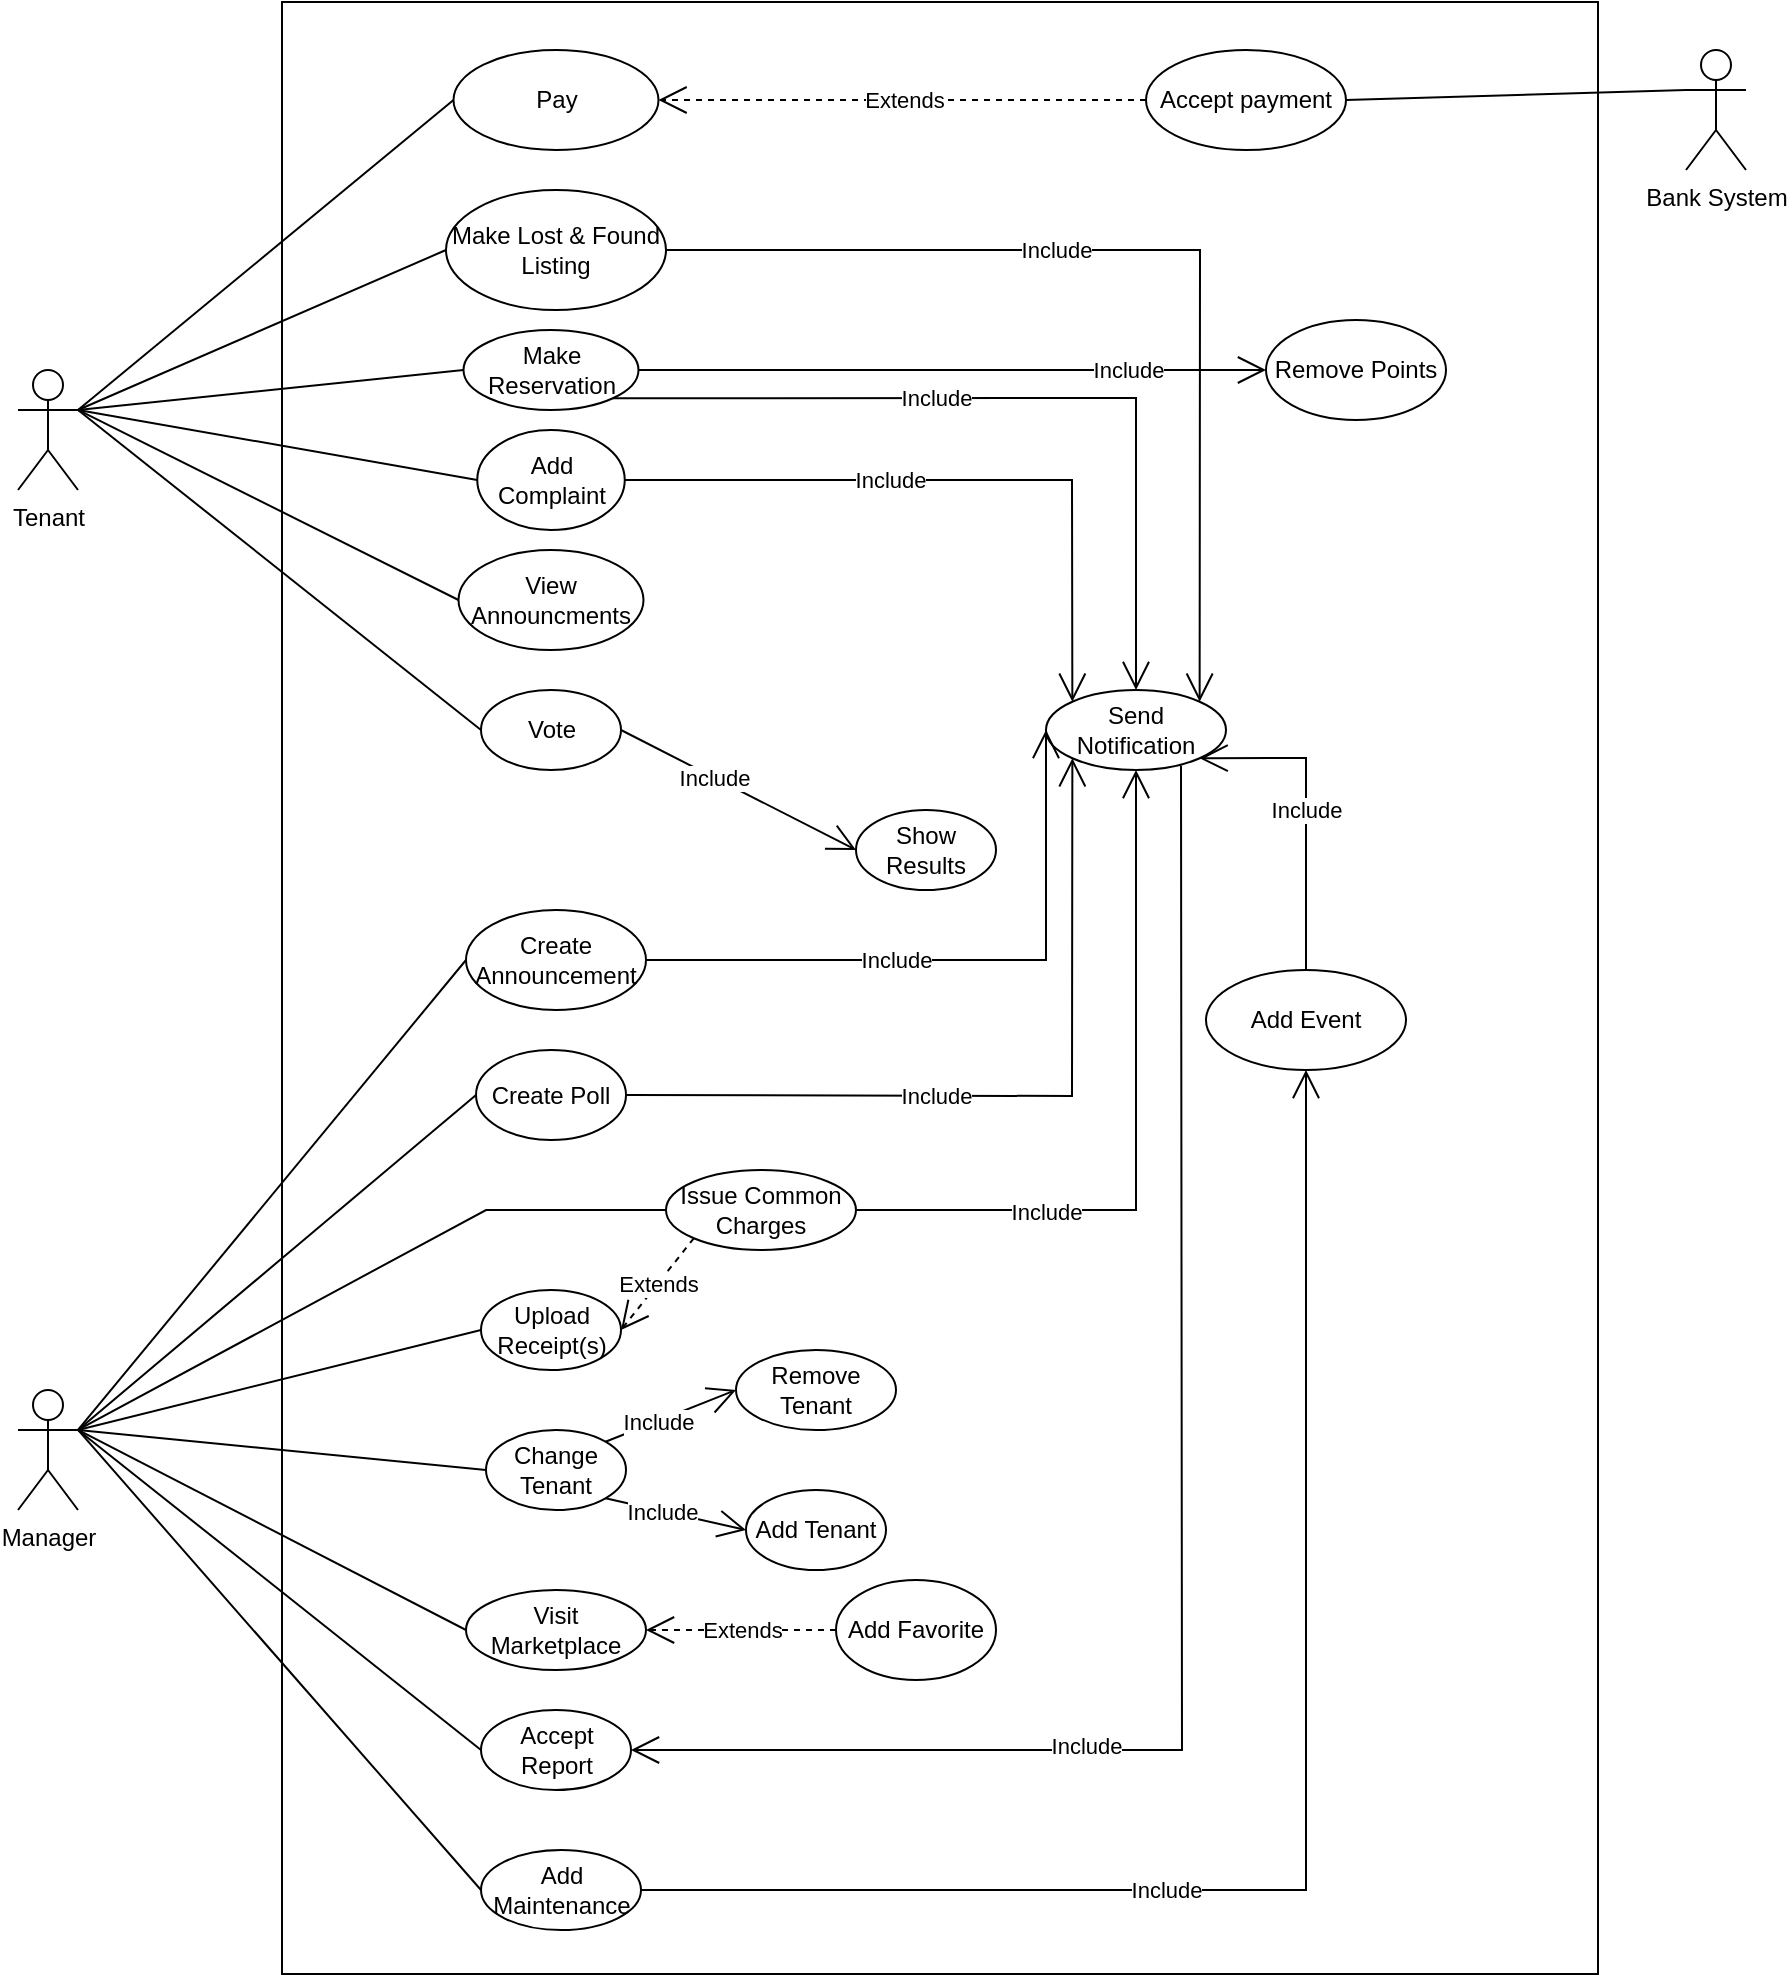 <mxfile version="27.0.6">
  <diagram name="Σελίδα-1" id="WtLqqlp1hUk7m0wQul98">
    <mxGraphModel dx="1637" dy="1461" grid="0" gridSize="10" guides="1" tooltips="1" connect="1" arrows="1" fold="1" page="0" pageScale="1" pageWidth="827" pageHeight="1169" math="0" shadow="0">
      <root>
        <mxCell id="0" />
        <mxCell id="1" parent="0" />
        <mxCell id="dGIL3CXx8s3ruy0gQSOa-1" value="Tenant" style="shape=umlActor;verticalLabelPosition=bottom;verticalAlign=top;html=1;" parent="1" vertex="1">
          <mxGeometry x="526" y="-90" width="30" height="60" as="geometry" />
        </mxCell>
        <mxCell id="dGIL3CXx8s3ruy0gQSOa-2" value="Manager" style="shape=umlActor;verticalLabelPosition=bottom;verticalAlign=top;html=1;" parent="1" vertex="1">
          <mxGeometry x="526" y="420" width="30" height="60" as="geometry" />
        </mxCell>
        <mxCell id="BuEbs0AJ6evV3b5c-3bo-20" value="Change Tenant" style="ellipse;whiteSpace=wrap;html=1;" parent="1" vertex="1">
          <mxGeometry x="760" y="440" width="70" height="40" as="geometry" />
        </mxCell>
        <mxCell id="BuEbs0AJ6evV3b5c-3bo-25" value="" style="endArrow=none;html=1;rounded=0;exitX=1;exitY=0.333;exitDx=0;exitDy=0;exitPerimeter=0;entryX=0;entryY=0.5;entryDx=0;entryDy=0;" parent="1" source="dGIL3CXx8s3ruy0gQSOa-2" target="BuEbs0AJ6evV3b5c-3bo-20" edge="1">
          <mxGeometry width="50" height="50" relative="1" as="geometry">
            <mxPoint x="890" y="320" as="sourcePoint" />
            <mxPoint x="940" y="270" as="targetPoint" />
          </mxGeometry>
        </mxCell>
        <mxCell id="BuEbs0AJ6evV3b5c-3bo-27" value="Upload Receipt(s)" style="ellipse;whiteSpace=wrap;html=1;" parent="1" vertex="1">
          <mxGeometry x="757.5" y="370" width="70" height="40" as="geometry" />
        </mxCell>
        <mxCell id="BuEbs0AJ6evV3b5c-3bo-29" value="" style="endArrow=none;html=1;rounded=0;exitX=1;exitY=0.333;exitDx=0;exitDy=0;exitPerimeter=0;entryX=0;entryY=0.5;entryDx=0;entryDy=0;" parent="1" source="dGIL3CXx8s3ruy0gQSOa-2" target="BuEbs0AJ6evV3b5c-3bo-27" edge="1">
          <mxGeometry width="50" height="50" relative="1" as="geometry">
            <mxPoint x="740" y="330" as="sourcePoint" />
            <mxPoint x="800" y="330" as="targetPoint" />
          </mxGeometry>
        </mxCell>
        <mxCell id="BuEbs0AJ6evV3b5c-3bo-30" value="Create Poll" style="ellipse;whiteSpace=wrap;html=1;" parent="1" vertex="1">
          <mxGeometry x="755.01" y="250" width="75" height="45" as="geometry" />
        </mxCell>
        <mxCell id="BuEbs0AJ6evV3b5c-3bo-31" value="Visit Marketplace" style="ellipse;whiteSpace=wrap;html=1;" parent="1" vertex="1">
          <mxGeometry x="750" y="520" width="90" height="40" as="geometry" />
        </mxCell>
        <mxCell id="BuEbs0AJ6evV3b5c-3bo-32" value="Create Announcement" style="ellipse;whiteSpace=wrap;html=1;" parent="1" vertex="1">
          <mxGeometry x="750" y="180" width="90" height="50" as="geometry" />
        </mxCell>
        <mxCell id="BuEbs0AJ6evV3b5c-3bo-33" value="Accept Report" style="ellipse;whiteSpace=wrap;html=1;" parent="1" vertex="1">
          <mxGeometry x="757.5" y="580" width="75" height="40" as="geometry" />
        </mxCell>
        <mxCell id="BuEbs0AJ6evV3b5c-3bo-34" value="Add Maintenance" style="ellipse;whiteSpace=wrap;html=1;" parent="1" vertex="1">
          <mxGeometry x="757.5" y="650" width="80" height="40" as="geometry" />
        </mxCell>
        <mxCell id="BuEbs0AJ6evV3b5c-3bo-35" value="Remove Tenant" style="ellipse;whiteSpace=wrap;html=1;" parent="1" vertex="1">
          <mxGeometry x="885" y="400" width="80" height="40" as="geometry" />
        </mxCell>
        <mxCell id="BuEbs0AJ6evV3b5c-3bo-36" value="Add Tenant" style="ellipse;whiteSpace=wrap;html=1;" parent="1" vertex="1">
          <mxGeometry x="890" y="470" width="70" height="40" as="geometry" />
        </mxCell>
        <mxCell id="BuEbs0AJ6evV3b5c-3bo-37" value="Issue Common Charges" style="ellipse;whiteSpace=wrap;html=1;" parent="1" vertex="1">
          <mxGeometry x="850" y="310" width="95" height="40" as="geometry" />
        </mxCell>
        <mxCell id="BuEbs0AJ6evV3b5c-3bo-38" value="Vote" style="ellipse;whiteSpace=wrap;html=1;" parent="1" vertex="1">
          <mxGeometry x="757.5" y="70" width="70" height="40" as="geometry" />
        </mxCell>
        <mxCell id="BuEbs0AJ6evV3b5c-3bo-39" value="View Announcments" style="ellipse;whiteSpace=wrap;html=1;" parent="1" vertex="1">
          <mxGeometry x="746.25" width="92.5" height="50" as="geometry" />
        </mxCell>
        <mxCell id="BuEbs0AJ6evV3b5c-3bo-40" value="Add Complaint" style="ellipse;whiteSpace=wrap;html=1;" parent="1" vertex="1">
          <mxGeometry x="755.63" y="-60" width="73.75" height="50" as="geometry" />
        </mxCell>
        <mxCell id="BuEbs0AJ6evV3b5c-3bo-41" value="Make Reservation" style="ellipse;whiteSpace=wrap;html=1;" parent="1" vertex="1">
          <mxGeometry x="748.75" y="-110" width="87.5" height="40" as="geometry" />
        </mxCell>
        <mxCell id="BuEbs0AJ6evV3b5c-3bo-42" value="Make Lost &amp;amp; Found Listing" style="ellipse;whiteSpace=wrap;html=1;" parent="1" vertex="1">
          <mxGeometry x="740" y="-180" width="110" height="60" as="geometry" />
        </mxCell>
        <mxCell id="BuEbs0AJ6evV3b5c-3bo-43" value="" style="endArrow=none;html=1;rounded=0;exitX=1;exitY=0.333;exitDx=0;exitDy=0;exitPerimeter=0;entryX=0;entryY=0.5;entryDx=0;entryDy=0;" parent="1" source="dGIL3CXx8s3ruy0gQSOa-1" target="BuEbs0AJ6evV3b5c-3bo-38" edge="1">
          <mxGeometry width="50" height="50" relative="1" as="geometry">
            <mxPoint x="890" y="160" as="sourcePoint" />
            <mxPoint x="940" y="110" as="targetPoint" />
          </mxGeometry>
        </mxCell>
        <mxCell id="BuEbs0AJ6evV3b5c-3bo-44" value="" style="endArrow=none;html=1;rounded=0;exitX=1;exitY=0.333;exitDx=0;exitDy=0;exitPerimeter=0;entryX=0;entryY=0.5;entryDx=0;entryDy=0;" parent="1" source="dGIL3CXx8s3ruy0gQSOa-1" target="BuEbs0AJ6evV3b5c-3bo-39" edge="1">
          <mxGeometry width="50" height="50" relative="1" as="geometry">
            <mxPoint x="710" y="40" as="sourcePoint" />
            <mxPoint x="768" y="100" as="targetPoint" />
          </mxGeometry>
        </mxCell>
        <mxCell id="BuEbs0AJ6evV3b5c-3bo-45" value="" style="endArrow=none;html=1;rounded=0;exitX=1;exitY=0.333;exitDx=0;exitDy=0;exitPerimeter=0;entryX=0;entryY=0.5;entryDx=0;entryDy=0;" parent="1" source="dGIL3CXx8s3ruy0gQSOa-1" target="BuEbs0AJ6evV3b5c-3bo-40" edge="1">
          <mxGeometry width="50" height="50" relative="1" as="geometry">
            <mxPoint x="960" y="20" as="sourcePoint" />
            <mxPoint x="1018" y="80" as="targetPoint" />
          </mxGeometry>
        </mxCell>
        <mxCell id="BuEbs0AJ6evV3b5c-3bo-46" value="" style="endArrow=none;html=1;rounded=0;exitX=1;exitY=0.333;exitDx=0;exitDy=0;exitPerimeter=0;entryX=0;entryY=0.5;entryDx=0;entryDy=0;" parent="1" source="dGIL3CXx8s3ruy0gQSOa-1" target="BuEbs0AJ6evV3b5c-3bo-41" edge="1">
          <mxGeometry width="50" height="50" relative="1" as="geometry">
            <mxPoint x="960" y="-60" as="sourcePoint" />
            <mxPoint x="1018" as="targetPoint" />
          </mxGeometry>
        </mxCell>
        <mxCell id="BuEbs0AJ6evV3b5c-3bo-47" value="" style="endArrow=none;html=1;rounded=0;exitX=1;exitY=0.333;exitDx=0;exitDy=0;exitPerimeter=0;entryX=0;entryY=0.5;entryDx=0;entryDy=0;" parent="1" source="dGIL3CXx8s3ruy0gQSOa-1" target="BuEbs0AJ6evV3b5c-3bo-42" edge="1">
          <mxGeometry width="50" height="50" relative="1" as="geometry">
            <mxPoint x="970" y="-90" as="sourcePoint" />
            <mxPoint x="1028" y="-30" as="targetPoint" />
          </mxGeometry>
        </mxCell>
        <mxCell id="BuEbs0AJ6evV3b5c-3bo-48" value="" style="endArrow=none;html=1;rounded=0;exitX=1;exitY=0.333;exitDx=0;exitDy=0;exitPerimeter=0;entryX=0;entryY=0.5;entryDx=0;entryDy=0;" parent="1" source="dGIL3CXx8s3ruy0gQSOa-2" target="BuEbs0AJ6evV3b5c-3bo-37" edge="1">
          <mxGeometry width="50" height="50" relative="1" as="geometry">
            <mxPoint x="710" y="330" as="sourcePoint" />
            <mxPoint x="838.75" y="335" as="targetPoint" />
            <Array as="points">
              <mxPoint x="760" y="330" />
            </Array>
          </mxGeometry>
        </mxCell>
        <mxCell id="BuEbs0AJ6evV3b5c-3bo-49" value="" style="endArrow=none;html=1;rounded=0;exitX=1;exitY=0.333;exitDx=0;exitDy=0;exitPerimeter=0;entryX=0;entryY=0.5;entryDx=0;entryDy=0;" parent="1" source="dGIL3CXx8s3ruy0gQSOa-2" target="BuEbs0AJ6evV3b5c-3bo-30" edge="1">
          <mxGeometry width="50" height="50" relative="1" as="geometry">
            <mxPoint x="720" y="460" as="sourcePoint" />
            <mxPoint x="778" y="410" as="targetPoint" />
          </mxGeometry>
        </mxCell>
        <mxCell id="BuEbs0AJ6evV3b5c-3bo-50" value="" style="endArrow=none;html=1;rounded=0;exitX=1;exitY=0.333;exitDx=0;exitDy=0;exitPerimeter=0;entryX=0;entryY=0.5;entryDx=0;entryDy=0;" parent="1" source="dGIL3CXx8s3ruy0gQSOa-2" target="BuEbs0AJ6evV3b5c-3bo-32" edge="1">
          <mxGeometry width="50" height="50" relative="1" as="geometry">
            <mxPoint x="730" y="470" as="sourcePoint" />
            <mxPoint x="788" y="420" as="targetPoint" />
          </mxGeometry>
        </mxCell>
        <mxCell id="BuEbs0AJ6evV3b5c-3bo-51" value="" style="endArrow=none;html=1;rounded=0;exitX=1;exitY=0.333;exitDx=0;exitDy=0;exitPerimeter=0;entryX=0;entryY=0.5;entryDx=0;entryDy=0;" parent="1" source="dGIL3CXx8s3ruy0gQSOa-2" target="BuEbs0AJ6evV3b5c-3bo-31" edge="1">
          <mxGeometry width="50" height="50" relative="1" as="geometry">
            <mxPoint x="740" y="480" as="sourcePoint" />
            <mxPoint x="798" y="430" as="targetPoint" />
          </mxGeometry>
        </mxCell>
        <mxCell id="BuEbs0AJ6evV3b5c-3bo-52" value="" style="endArrow=none;html=1;rounded=0;exitX=1;exitY=0.333;exitDx=0;exitDy=0;exitPerimeter=0;entryX=0;entryY=0.5;entryDx=0;entryDy=0;" parent="1" source="dGIL3CXx8s3ruy0gQSOa-2" target="BuEbs0AJ6evV3b5c-3bo-33" edge="1">
          <mxGeometry width="50" height="50" relative="1" as="geometry">
            <mxPoint x="750" y="490" as="sourcePoint" />
            <mxPoint x="808" y="440" as="targetPoint" />
          </mxGeometry>
        </mxCell>
        <mxCell id="BuEbs0AJ6evV3b5c-3bo-53" value="" style="endArrow=none;html=1;rounded=0;exitX=1;exitY=0.333;exitDx=0;exitDy=0;exitPerimeter=0;entryX=0;entryY=0.5;entryDx=0;entryDy=0;" parent="1" source="dGIL3CXx8s3ruy0gQSOa-2" target="BuEbs0AJ6evV3b5c-3bo-34" edge="1">
          <mxGeometry width="50" height="50" relative="1" as="geometry">
            <mxPoint x="760" y="500" as="sourcePoint" />
            <mxPoint x="818" y="450" as="targetPoint" />
          </mxGeometry>
        </mxCell>
        <mxCell id="BuEbs0AJ6evV3b5c-3bo-58" value="" style="endArrow=open;endFill=1;endSize=12;html=1;rounded=0;exitX=1;exitY=1;exitDx=0;exitDy=0;entryX=0;entryY=0.5;entryDx=0;entryDy=0;" parent="1" source="BuEbs0AJ6evV3b5c-3bo-20" target="BuEbs0AJ6evV3b5c-3bo-36" edge="1">
          <mxGeometry width="160" relative="1" as="geometry">
            <mxPoint x="840" y="390" as="sourcePoint" />
            <mxPoint x="1000" y="390" as="targetPoint" />
          </mxGeometry>
        </mxCell>
        <mxCell id="BuEbs0AJ6evV3b5c-3bo-59" value="Include" style="edgeLabel;html=1;align=center;verticalAlign=middle;resizable=0;points=[];" parent="BuEbs0AJ6evV3b5c-3bo-58" vertex="1" connectable="0">
          <mxGeometry x="-0.21" relative="1" as="geometry">
            <mxPoint as="offset" />
          </mxGeometry>
        </mxCell>
        <mxCell id="BuEbs0AJ6evV3b5c-3bo-61" value="" style="endArrow=open;endFill=1;endSize=12;html=1;rounded=0;exitX=1;exitY=0;exitDx=0;exitDy=0;entryX=0;entryY=0.5;entryDx=0;entryDy=0;" parent="1" source="BuEbs0AJ6evV3b5c-3bo-20" target="BuEbs0AJ6evV3b5c-3bo-35" edge="1">
          <mxGeometry width="160" relative="1" as="geometry">
            <mxPoint x="1020" y="460" as="sourcePoint" />
            <mxPoint x="1090" y="476" as="targetPoint" />
          </mxGeometry>
        </mxCell>
        <mxCell id="BuEbs0AJ6evV3b5c-3bo-62" value="Include" style="edgeLabel;html=1;align=center;verticalAlign=middle;resizable=0;points=[];" parent="BuEbs0AJ6evV3b5c-3bo-61" vertex="1" connectable="0">
          <mxGeometry x="-0.21" relative="1" as="geometry">
            <mxPoint as="offset" />
          </mxGeometry>
        </mxCell>
        <mxCell id="BuEbs0AJ6evV3b5c-3bo-63" value="Extends" style="endArrow=open;endSize=12;dashed=1;html=1;rounded=0;exitX=0;exitY=1;exitDx=0;exitDy=0;entryX=1;entryY=0.5;entryDx=0;entryDy=0;" parent="1" source="BuEbs0AJ6evV3b5c-3bo-37" target="BuEbs0AJ6evV3b5c-3bo-27" edge="1">
          <mxGeometry x="-0.003" width="160" relative="1" as="geometry">
            <mxPoint x="840" y="390" as="sourcePoint" />
            <mxPoint x="1000" y="390" as="targetPoint" />
            <mxPoint as="offset" />
          </mxGeometry>
        </mxCell>
        <mxCell id="BuEbs0AJ6evV3b5c-3bo-67" value="Send Notification" style="ellipse;whiteSpace=wrap;html=1;" parent="1" vertex="1">
          <mxGeometry x="1040" y="70" width="90" height="40" as="geometry" />
        </mxCell>
        <mxCell id="BuEbs0AJ6evV3b5c-3bo-90" value="" style="endArrow=open;endFill=1;endSize=12;html=1;rounded=0;exitX=1;exitY=0.5;exitDx=0;exitDy=0;entryX=1;entryY=0;entryDx=0;entryDy=0;" parent="1" source="BuEbs0AJ6evV3b5c-3bo-42" target="BuEbs0AJ6evV3b5c-3bo-67" edge="1">
          <mxGeometry width="160" relative="1" as="geometry">
            <mxPoint x="1230" y="-140" as="sourcePoint" />
            <mxPoint x="1296" y="-166" as="targetPoint" />
            <Array as="points">
              <mxPoint x="1117" y="-150" />
            </Array>
          </mxGeometry>
        </mxCell>
        <mxCell id="BuEbs0AJ6evV3b5c-3bo-91" value="Include" style="edgeLabel;html=1;align=center;verticalAlign=middle;resizable=0;points=[];" parent="BuEbs0AJ6evV3b5c-3bo-90" vertex="1" connectable="0">
          <mxGeometry x="-0.21" relative="1" as="geometry">
            <mxPoint as="offset" />
          </mxGeometry>
        </mxCell>
        <mxCell id="BuEbs0AJ6evV3b5c-3bo-93" value="" style="endArrow=open;endFill=1;endSize=12;html=1;rounded=0;exitX=1;exitY=0.5;exitDx=0;exitDy=0;entryX=0;entryY=0;entryDx=0;entryDy=0;" parent="1" source="BuEbs0AJ6evV3b5c-3bo-40" target="BuEbs0AJ6evV3b5c-3bo-67" edge="1">
          <mxGeometry width="160" relative="1" as="geometry">
            <mxPoint x="860" y="-140" as="sourcePoint" />
            <mxPoint x="1127" y="86" as="targetPoint" />
            <Array as="points">
              <mxPoint x="1053" y="-35" />
            </Array>
          </mxGeometry>
        </mxCell>
        <mxCell id="BuEbs0AJ6evV3b5c-3bo-94" value="Include" style="edgeLabel;html=1;align=center;verticalAlign=middle;resizable=0;points=[];" parent="BuEbs0AJ6evV3b5c-3bo-93" vertex="1" connectable="0">
          <mxGeometry x="-0.21" relative="1" as="geometry">
            <mxPoint as="offset" />
          </mxGeometry>
        </mxCell>
        <mxCell id="BuEbs0AJ6evV3b5c-3bo-95" value="" style="endArrow=open;endFill=1;endSize=12;html=1;rounded=0;exitX=1;exitY=0.5;exitDx=0;exitDy=0;entryX=0;entryY=0.5;entryDx=0;entryDy=0;" parent="1" source="BuEbs0AJ6evV3b5c-3bo-32" target="BuEbs0AJ6evV3b5c-3bo-67" edge="1">
          <mxGeometry width="160" relative="1" as="geometry">
            <mxPoint x="839" y="-25" as="sourcePoint" />
            <mxPoint x="1063" y="86" as="targetPoint" />
            <Array as="points">
              <mxPoint x="1040" y="205" />
            </Array>
          </mxGeometry>
        </mxCell>
        <mxCell id="BuEbs0AJ6evV3b5c-3bo-96" value="Include" style="edgeLabel;html=1;align=center;verticalAlign=middle;resizable=0;points=[];" parent="BuEbs0AJ6evV3b5c-3bo-95" vertex="1" connectable="0">
          <mxGeometry x="-0.21" relative="1" as="geometry">
            <mxPoint as="offset" />
          </mxGeometry>
        </mxCell>
        <mxCell id="BuEbs0AJ6evV3b5c-3bo-97" value="" style="endArrow=open;endFill=1;endSize=12;html=1;rounded=0;exitX=1;exitY=0.5;exitDx=0;exitDy=0;entryX=0;entryY=1;entryDx=0;entryDy=0;" parent="1" source="BuEbs0AJ6evV3b5c-3bo-30" target="BuEbs0AJ6evV3b5c-3bo-67" edge="1">
          <mxGeometry width="160" relative="1" as="geometry">
            <mxPoint x="850" y="215" as="sourcePoint" />
            <mxPoint x="1063" y="114" as="targetPoint" />
            <Array as="points">
              <mxPoint x="1053" y="273" />
            </Array>
          </mxGeometry>
        </mxCell>
        <mxCell id="BuEbs0AJ6evV3b5c-3bo-98" value="Include" style="edgeLabel;html=1;align=center;verticalAlign=middle;resizable=0;points=[];" parent="BuEbs0AJ6evV3b5c-3bo-97" vertex="1" connectable="0">
          <mxGeometry x="-0.21" relative="1" as="geometry">
            <mxPoint as="offset" />
          </mxGeometry>
        </mxCell>
        <mxCell id="BuEbs0AJ6evV3b5c-3bo-101" value="" style="endArrow=open;endFill=1;endSize=12;html=1;rounded=0;exitX=1;exitY=0.5;exitDx=0;exitDy=0;entryX=0.5;entryY=1;entryDx=0;entryDy=0;" parent="1" source="BuEbs0AJ6evV3b5c-3bo-37" target="BuEbs0AJ6evV3b5c-3bo-67" edge="1">
          <mxGeometry width="160" relative="1" as="geometry">
            <mxPoint x="1040" y="320" as="sourcePoint" />
            <mxPoint x="1295" y="157" as="targetPoint" />
            <Array as="points">
              <mxPoint x="1085" y="330" />
            </Array>
          </mxGeometry>
        </mxCell>
        <mxCell id="BuEbs0AJ6evV3b5c-3bo-102" value="Include" style="edgeLabel;html=1;align=center;verticalAlign=middle;resizable=0;points=[];" parent="BuEbs0AJ6evV3b5c-3bo-101" vertex="1" connectable="0">
          <mxGeometry x="-0.21" relative="1" as="geometry">
            <mxPoint x="-45" y="3" as="offset" />
          </mxGeometry>
        </mxCell>
        <mxCell id="BuEbs0AJ6evV3b5c-3bo-103" value="" style="endArrow=open;endFill=1;endSize=12;html=1;rounded=0;entryX=1;entryY=0.5;entryDx=0;entryDy=0;exitX=0.75;exitY=0.947;exitDx=0;exitDy=0;exitPerimeter=0;" parent="1" source="BuEbs0AJ6evV3b5c-3bo-67" target="BuEbs0AJ6evV3b5c-3bo-33" edge="1">
          <mxGeometry width="160" relative="1" as="geometry">
            <mxPoint x="1108" y="100" as="sourcePoint" />
            <mxPoint x="1415" y="167" as="targetPoint" />
            <Array as="points">
              <mxPoint x="1108" y="600" />
            </Array>
          </mxGeometry>
        </mxCell>
        <mxCell id="BuEbs0AJ6evV3b5c-3bo-104" value="Include" style="edgeLabel;html=1;align=center;verticalAlign=middle;resizable=0;points=[];" parent="BuEbs0AJ6evV3b5c-3bo-103" vertex="1" connectable="0">
          <mxGeometry x="-0.21" relative="1" as="geometry">
            <mxPoint x="-48" y="187" as="offset" />
          </mxGeometry>
        </mxCell>
        <mxCell id="JbOiG5eQLj8JEB1vzEAc-1" value="Show Results" style="ellipse;whiteSpace=wrap;html=1;" parent="1" vertex="1">
          <mxGeometry x="945" y="130" width="70" height="40" as="geometry" />
        </mxCell>
        <mxCell id="JbOiG5eQLj8JEB1vzEAc-5" value="" style="endArrow=open;endFill=1;endSize=12;html=1;rounded=0;exitX=1;exitY=0.5;exitDx=0;exitDy=0;entryX=0;entryY=0.5;entryDx=0;entryDy=0;" parent="1" source="BuEbs0AJ6evV3b5c-3bo-38" target="JbOiG5eQLj8JEB1vzEAc-1" edge="1">
          <mxGeometry width="160" relative="1" as="geometry">
            <mxPoint x="850" y="215" as="sourcePoint" />
            <mxPoint x="1050" y="100" as="targetPoint" />
            <Array as="points" />
          </mxGeometry>
        </mxCell>
        <mxCell id="JbOiG5eQLj8JEB1vzEAc-6" value="Include" style="edgeLabel;html=1;align=center;verticalAlign=middle;resizable=0;points=[];" parent="JbOiG5eQLj8JEB1vzEAc-5" vertex="1" connectable="0">
          <mxGeometry x="-0.21" relative="1" as="geometry">
            <mxPoint as="offset" />
          </mxGeometry>
        </mxCell>
        <mxCell id="JbOiG5eQLj8JEB1vzEAc-7" value="Extends" style="endArrow=open;endSize=12;dashed=1;html=1;rounded=0;entryX=1;entryY=0.5;entryDx=0;entryDy=0;exitX=0;exitY=0.5;exitDx=0;exitDy=0;" parent="1" source="JbOiG5eQLj8JEB1vzEAc-8" target="BuEbs0AJ6evV3b5c-3bo-31" edge="1">
          <mxGeometry x="-0.003" width="160" relative="1" as="geometry">
            <mxPoint x="910" y="540" as="sourcePoint" />
            <mxPoint x="838" y="400" as="targetPoint" />
            <mxPoint as="offset" />
          </mxGeometry>
        </mxCell>
        <mxCell id="JbOiG5eQLj8JEB1vzEAc-8" value="Add Favorite" style="ellipse;whiteSpace=wrap;html=1;" parent="1" vertex="1">
          <mxGeometry x="935" y="515" width="80" height="50" as="geometry" />
        </mxCell>
        <mxCell id="viYaw2nlHjtAc1P4AhKa-1" value="Add Event" style="ellipse;whiteSpace=wrap;html=1;" parent="1" vertex="1">
          <mxGeometry x="1120" y="210" width="100" height="50" as="geometry" />
        </mxCell>
        <mxCell id="viYaw2nlHjtAc1P4AhKa-3" value="" style="endArrow=open;endFill=1;endSize=12;html=1;rounded=0;exitX=1;exitY=0.5;exitDx=0;exitDy=0;entryX=0.5;entryY=1;entryDx=0;entryDy=0;" parent="1" source="BuEbs0AJ6evV3b5c-3bo-34" target="viYaw2nlHjtAc1P4AhKa-1" edge="1">
          <mxGeometry width="160" relative="1" as="geometry">
            <mxPoint x="1120" y="700" as="sourcePoint" />
            <mxPoint x="1399" y="134" as="targetPoint" />
            <Array as="points">
              <mxPoint x="1170" y="670" />
            </Array>
          </mxGeometry>
        </mxCell>
        <mxCell id="viYaw2nlHjtAc1P4AhKa-4" value="Include" style="edgeLabel;html=1;align=center;verticalAlign=middle;resizable=0;points=[];" parent="viYaw2nlHjtAc1P4AhKa-3" vertex="1" connectable="0">
          <mxGeometry x="-0.21" relative="1" as="geometry">
            <mxPoint x="-31" as="offset" />
          </mxGeometry>
        </mxCell>
        <mxCell id="viYaw2nlHjtAc1P4AhKa-5" value="" style="endArrow=open;endFill=1;endSize=12;html=1;rounded=0;exitX=0.5;exitY=0;exitDx=0;exitDy=0;entryX=1;entryY=1;entryDx=0;entryDy=0;" parent="1" source="viYaw2nlHjtAc1P4AhKa-1" target="BuEbs0AJ6evV3b5c-3bo-67" edge="1">
          <mxGeometry width="160" relative="1" as="geometry">
            <mxPoint x="1220" y="410" as="sourcePoint" />
            <mxPoint x="1553" as="targetPoint" />
            <Array as="points">
              <mxPoint x="1170" y="104" />
            </Array>
          </mxGeometry>
        </mxCell>
        <mxCell id="viYaw2nlHjtAc1P4AhKa-6" value="Include" style="edgeLabel;html=1;align=center;verticalAlign=middle;resizable=0;points=[];" parent="viYaw2nlHjtAc1P4AhKa-5" vertex="1" connectable="0">
          <mxGeometry x="-0.21" relative="1" as="geometry">
            <mxPoint y="-17" as="offset" />
          </mxGeometry>
        </mxCell>
        <mxCell id="viYaw2nlHjtAc1P4AhKa-8" value="Remove Points" style="ellipse;whiteSpace=wrap;html=1;" parent="1" vertex="1">
          <mxGeometry x="1150" y="-115" width="90" height="50" as="geometry" />
        </mxCell>
        <mxCell id="viYaw2nlHjtAc1P4AhKa-9" value="" style="endArrow=open;endFill=1;endSize=12;html=1;rounded=0;exitX=1;exitY=0.5;exitDx=0;exitDy=0;entryX=0;entryY=0.5;entryDx=0;entryDy=0;" parent="1" source="BuEbs0AJ6evV3b5c-3bo-41" target="viYaw2nlHjtAc1P4AhKa-8" edge="1">
          <mxGeometry width="160" relative="1" as="geometry">
            <mxPoint x="970" y="-110" as="sourcePoint" />
            <mxPoint x="1194" y="1" as="targetPoint" />
            <Array as="points" />
          </mxGeometry>
        </mxCell>
        <mxCell id="viYaw2nlHjtAc1P4AhKa-10" value="Include" style="edgeLabel;html=1;align=center;verticalAlign=middle;resizable=0;points=[];" parent="viYaw2nlHjtAc1P4AhKa-9" vertex="1" connectable="0">
          <mxGeometry x="-0.21" relative="1" as="geometry">
            <mxPoint x="120" as="offset" />
          </mxGeometry>
        </mxCell>
        <mxCell id="viYaw2nlHjtAc1P4AhKa-12" value="" style="endArrow=open;endFill=1;endSize=12;html=1;rounded=0;exitX=1;exitY=1;exitDx=0;exitDy=0;entryX=0.5;entryY=0;entryDx=0;entryDy=0;" parent="1" source="BuEbs0AJ6evV3b5c-3bo-41" target="BuEbs0AJ6evV3b5c-3bo-67" edge="1">
          <mxGeometry width="160" relative="1" as="geometry">
            <mxPoint x="1030" y="-70" as="sourcePoint" />
            <mxPoint x="1254" y="41" as="targetPoint" />
            <Array as="points">
              <mxPoint x="1085" y="-76" />
            </Array>
          </mxGeometry>
        </mxCell>
        <mxCell id="viYaw2nlHjtAc1P4AhKa-13" value="Include" style="edgeLabel;html=1;align=center;verticalAlign=middle;resizable=0;points=[];" parent="viYaw2nlHjtAc1P4AhKa-12" vertex="1" connectable="0">
          <mxGeometry x="-0.21" relative="1" as="geometry">
            <mxPoint as="offset" />
          </mxGeometry>
        </mxCell>
        <mxCell id="sHjYOv0GxbfmWPZzuu0Y-1" value="Bank System" style="shape=umlActor;verticalLabelPosition=bottom;verticalAlign=top;html=1;" parent="1" vertex="1">
          <mxGeometry x="1360" y="-250" width="30" height="60" as="geometry" />
        </mxCell>
        <mxCell id="sHjYOv0GxbfmWPZzuu0Y-2" value="Pay" style="ellipse;whiteSpace=wrap;html=1;" parent="1" vertex="1">
          <mxGeometry x="743.75" y="-250" width="102.5" height="50" as="geometry" />
        </mxCell>
        <mxCell id="sHjYOv0GxbfmWPZzuu0Y-3" value="" style="endArrow=none;html=1;rounded=0;exitX=1;exitY=0.333;exitDx=0;exitDy=0;exitPerimeter=0;entryX=0;entryY=0.5;entryDx=0;entryDy=0;" parent="1" source="dGIL3CXx8s3ruy0gQSOa-1" target="sHjYOv0GxbfmWPZzuu0Y-2" edge="1">
          <mxGeometry width="50" height="50" relative="1" as="geometry">
            <mxPoint x="660" y="-130" as="sourcePoint" />
            <mxPoint x="700" y="-310" as="targetPoint" />
          </mxGeometry>
        </mxCell>
        <mxCell id="sHjYOv0GxbfmWPZzuu0Y-5" value="Accept payment" style="ellipse;whiteSpace=wrap;html=1;" parent="1" vertex="1">
          <mxGeometry x="1090" y="-250" width="100" height="50" as="geometry" />
        </mxCell>
        <mxCell id="sHjYOv0GxbfmWPZzuu0Y-6" value="" style="endArrow=none;html=1;rounded=0;exitX=1;exitY=0.5;exitDx=0;exitDy=0;entryX=0;entryY=0.333;entryDx=0;entryDy=0;entryPerimeter=0;" parent="1" source="sHjYOv0GxbfmWPZzuu0Y-5" target="sHjYOv0GxbfmWPZzuu0Y-1" edge="1">
          <mxGeometry width="50" height="50" relative="1" as="geometry">
            <mxPoint x="1205" y="-55" as="sourcePoint" />
            <mxPoint x="1290" y="100" as="targetPoint" />
          </mxGeometry>
        </mxCell>
        <mxCell id="sHjYOv0GxbfmWPZzuu0Y-8" value="Extends" style="endArrow=open;endSize=12;dashed=1;html=1;rounded=0;exitX=0;exitY=0.5;exitDx=0;exitDy=0;entryX=1;entryY=0.5;entryDx=0;entryDy=0;" parent="1" source="sHjYOv0GxbfmWPZzuu0Y-5" target="sHjYOv0GxbfmWPZzuu0Y-2" edge="1">
          <mxGeometry x="-0.003" width="160" relative="1" as="geometry">
            <mxPoint x="930" y="-280" as="sourcePoint" />
            <mxPoint x="894" y="-234" as="targetPoint" />
            <mxPoint as="offset" />
          </mxGeometry>
        </mxCell>
        <mxCell id="8-WC-LgmgHemRdgvH26V-1" value="" style="rounded=0;whiteSpace=wrap;html=1;fillColor=none;" vertex="1" parent="1">
          <mxGeometry x="658" y="-274" width="658" height="986" as="geometry" />
        </mxCell>
      </root>
    </mxGraphModel>
  </diagram>
</mxfile>
